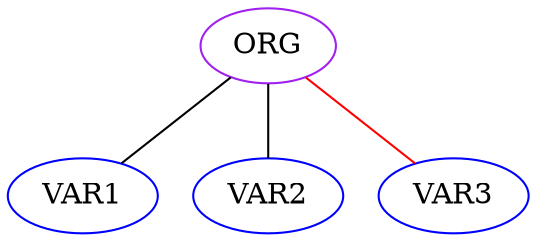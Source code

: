 strict graph {
	ORG [color=purple]
	ORG -- VAR1 [color=black]
	ORG -- VAR2 [color=black]
	ORG -- VAR3 [color=red]
	VAR1 [color=blue]
	VAR2 [color=blue]
	VAR3 [color=blue]
}
